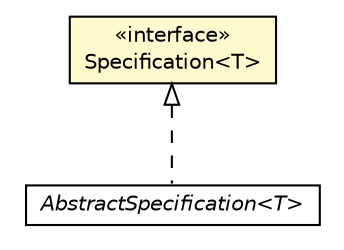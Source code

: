 #!/usr/local/bin/dot
#
# Class diagram 
# Generated by UMLGraph version R5_6_6-8-g8d7759 (http://www.umlgraph.org/)
#

digraph G {
	edge [fontname="Helvetica",fontsize=10,labelfontname="Helvetica",labelfontsize=10];
	node [fontname="Helvetica",fontsize=10,shape=plaintext];
	nodesep=0.25;
	ranksep=0.5;
	// org.dayatang.domain.specification.Specification<T>
	c87470 [label=<<table title="org.dayatang.domain.specification.Specification" border="0" cellborder="1" cellspacing="0" cellpadding="2" port="p" bgcolor="lemonChiffon" href="./Specification.html">
		<tr><td><table border="0" cellspacing="0" cellpadding="1">
<tr><td align="center" balign="center"> &#171;interface&#187; </td></tr>
<tr><td align="center" balign="center"> Specification&lt;T&gt; </td></tr>
		</table></td></tr>
		</table>>, URL="./Specification.html", fontname="Helvetica", fontcolor="black", fontsize=10.0];
	// org.dayatang.domain.specification.AbstractSpecification<T>
	c87474 [label=<<table title="org.dayatang.domain.specification.AbstractSpecification" border="0" cellborder="1" cellspacing="0" cellpadding="2" port="p" href="./AbstractSpecification.html">
		<tr><td><table border="0" cellspacing="0" cellpadding="1">
<tr><td align="center" balign="center"><font face="Helvetica-Oblique"> AbstractSpecification&lt;T&gt; </font></td></tr>
		</table></td></tr>
		</table>>, URL="./AbstractSpecification.html", fontname="Helvetica", fontcolor="black", fontsize=10.0];
	//org.dayatang.domain.specification.AbstractSpecification<T> implements org.dayatang.domain.specification.Specification<T>
	c87470:p -> c87474:p [dir=back,arrowtail=empty,style=dashed];
}

